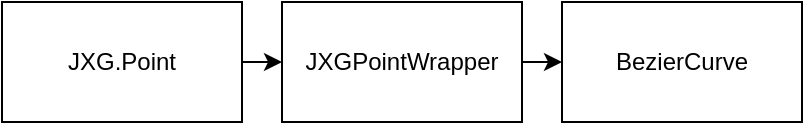 <mxfile version="24.7.12">
  <diagram name="Page-1" id="A4-fh29KmzCsVx3kMs8a">
    <mxGraphModel dx="491" dy="610" grid="1" gridSize="10" guides="1" tooltips="1" connect="1" arrows="1" fold="1" page="1" pageScale="1" pageWidth="827" pageHeight="583" math="0" shadow="0">
      <root>
        <mxCell id="0" />
        <mxCell id="1" parent="0" />
        <mxCell id="neO5S-lF4_I81aoNwDPR-2" value="BezierCurve" style="rounded=0;whiteSpace=wrap;html=1;" vertex="1" parent="1">
          <mxGeometry x="294" y="20" width="120" height="60" as="geometry" />
        </mxCell>
        <mxCell id="neO5S-lF4_I81aoNwDPR-16" style="edgeStyle=orthogonalEdgeStyle;rounded=0;orthogonalLoop=1;jettySize=auto;html=1;exitX=1;exitY=0.5;exitDx=0;exitDy=0;entryX=0;entryY=0.5;entryDx=0;entryDy=0;" edge="1" parent="1" source="neO5S-lF4_I81aoNwDPR-6" target="neO5S-lF4_I81aoNwDPR-2">
          <mxGeometry relative="1" as="geometry" />
        </mxCell>
        <mxCell id="neO5S-lF4_I81aoNwDPR-6" value="JXGPointWrapper" style="rounded=0;whiteSpace=wrap;html=1;" vertex="1" parent="1">
          <mxGeometry x="154" y="20" width="120" height="60" as="geometry" />
        </mxCell>
        <mxCell id="neO5S-lF4_I81aoNwDPR-15" style="edgeStyle=orthogonalEdgeStyle;rounded=0;orthogonalLoop=1;jettySize=auto;html=1;exitX=1;exitY=0.5;exitDx=0;exitDy=0;entryX=0;entryY=0.5;entryDx=0;entryDy=0;" edge="1" parent="1" source="neO5S-lF4_I81aoNwDPR-14" target="neO5S-lF4_I81aoNwDPR-6">
          <mxGeometry relative="1" as="geometry" />
        </mxCell>
        <mxCell id="neO5S-lF4_I81aoNwDPR-14" value="JXG.Point" style="rounded=0;whiteSpace=wrap;html=1;" vertex="1" parent="1">
          <mxGeometry x="14" y="20" width="120" height="60" as="geometry" />
        </mxCell>
      </root>
    </mxGraphModel>
  </diagram>
</mxfile>
